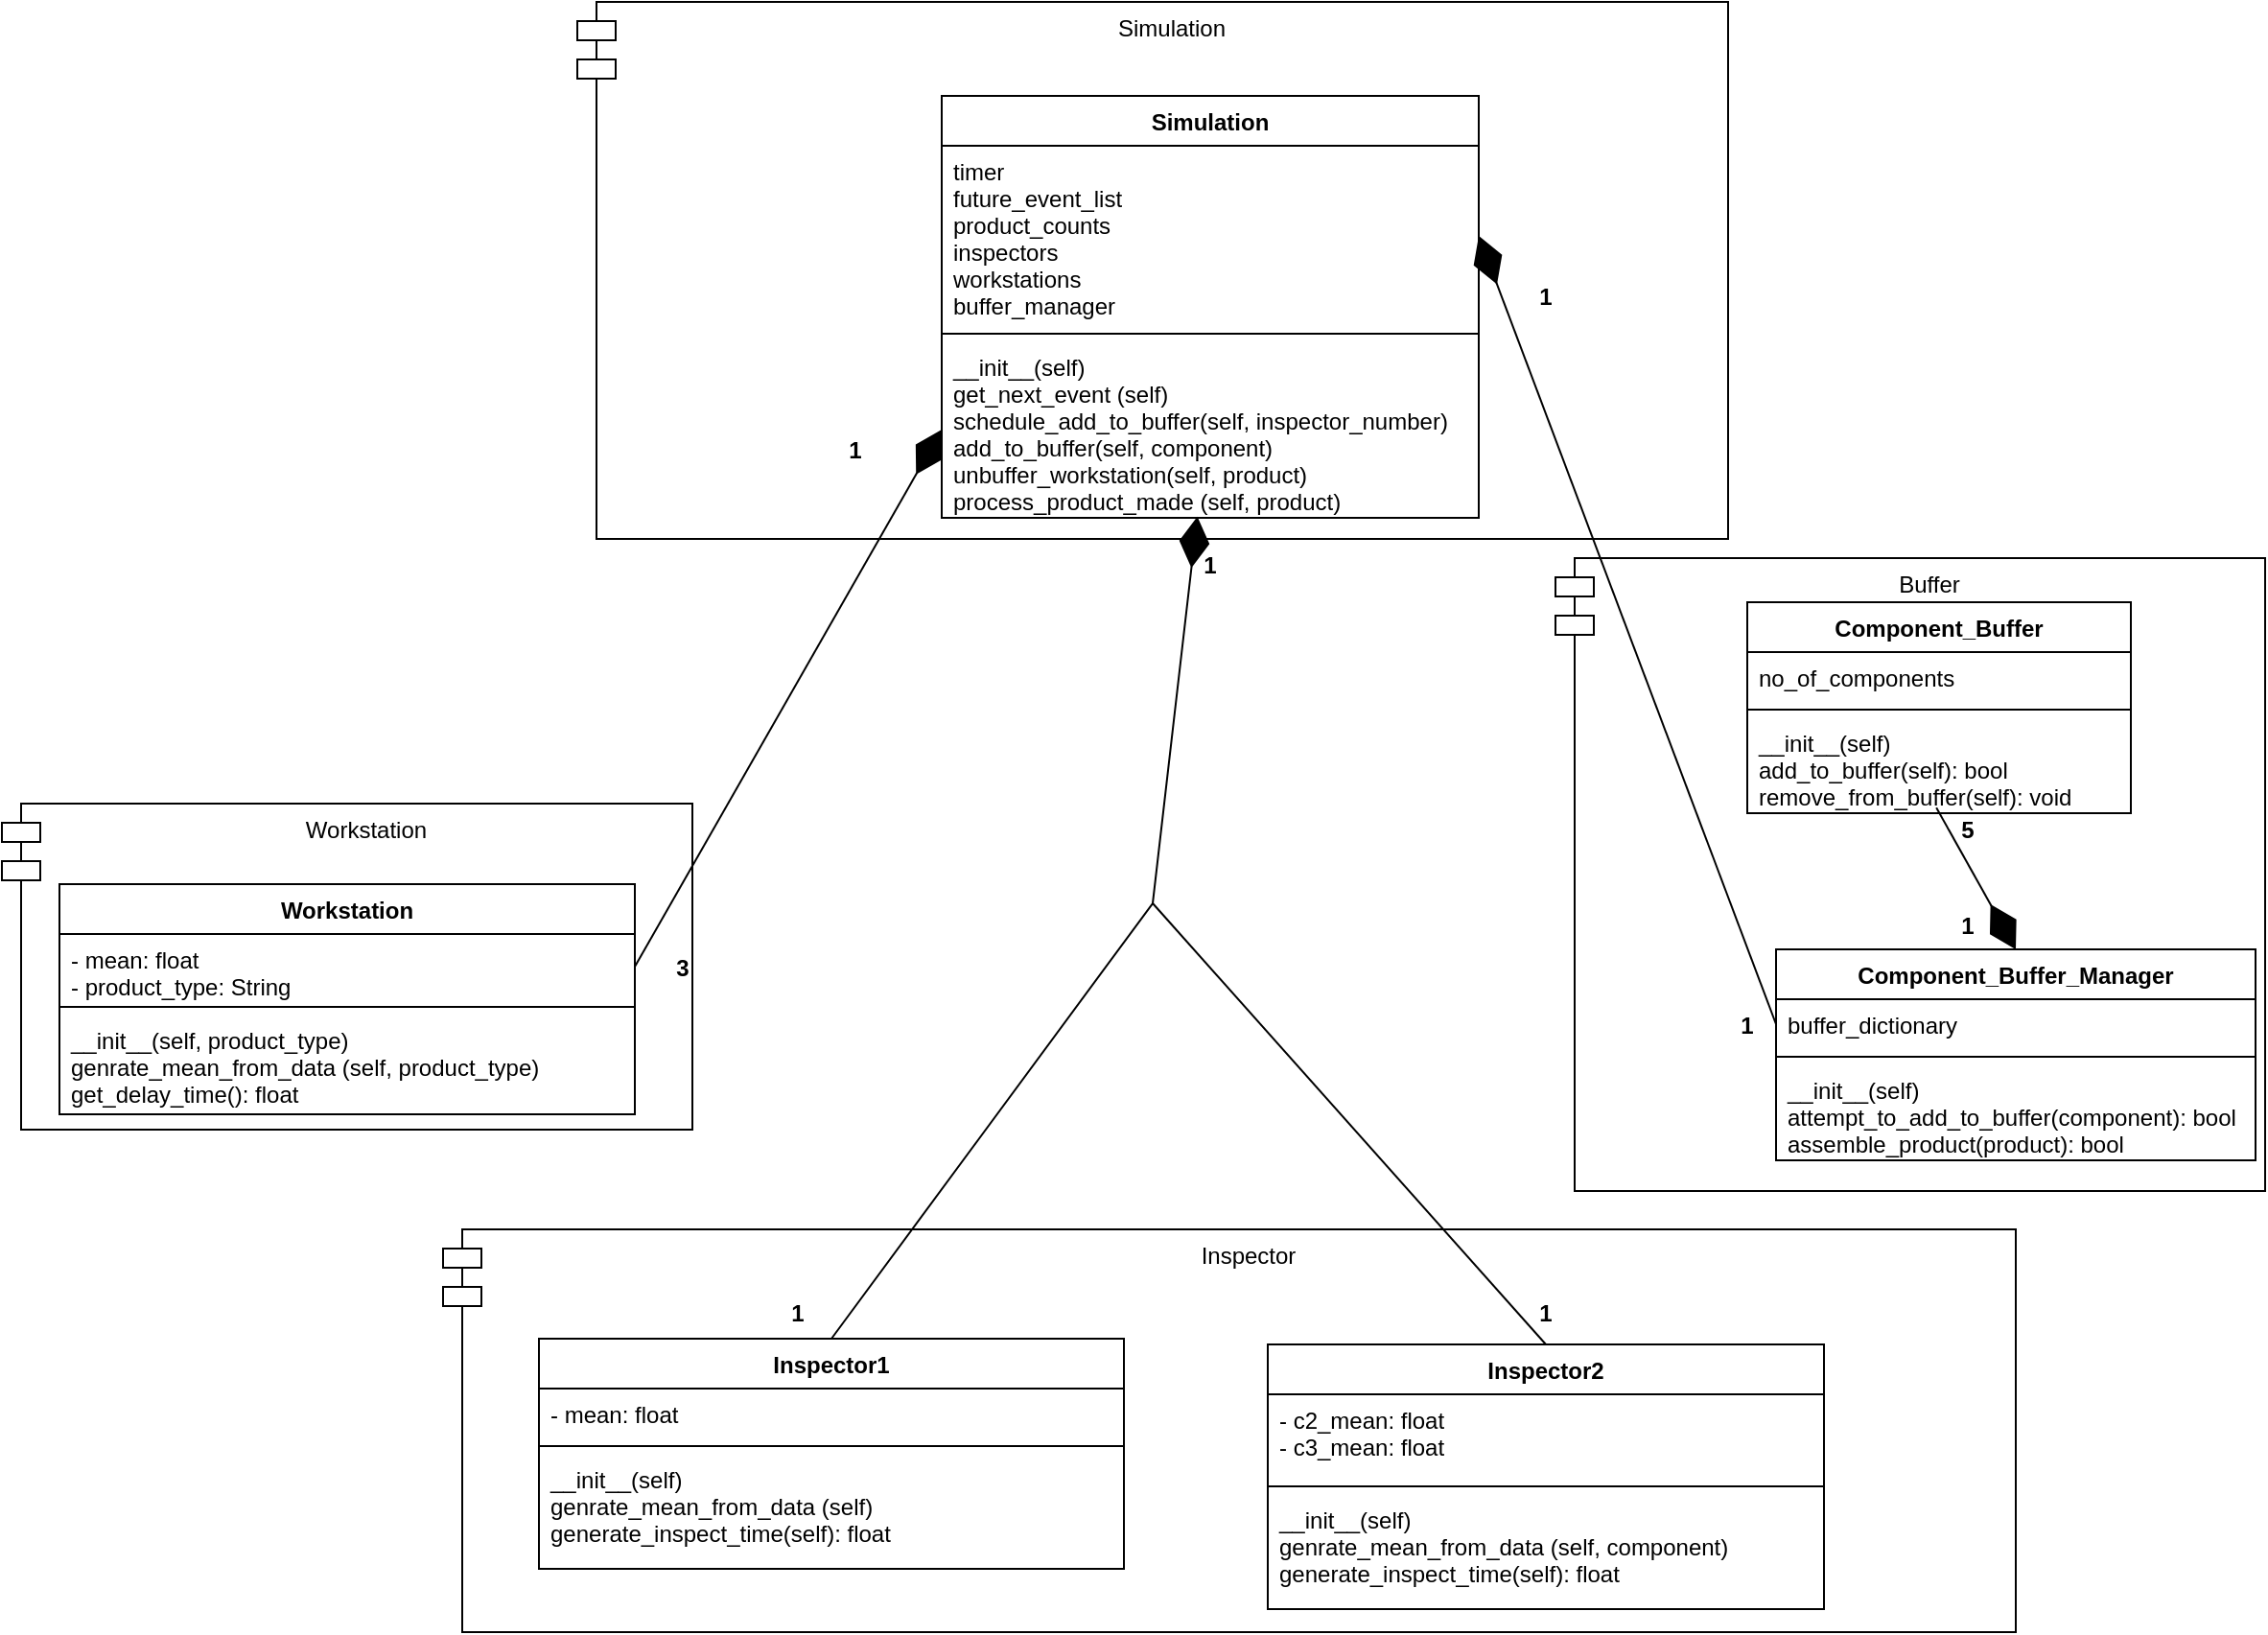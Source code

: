 <mxfile version="20.8.14" type="device"><diagram name="Page-1" id="fnOQ1kkz6u-DJbqT1a7f"><mxGraphModel dx="689" dy="2062" grid="1" gridSize="10" guides="1" tooltips="1" connect="1" arrows="1" fold="1" page="1" pageScale="1" pageWidth="850" pageHeight="1100" math="0" shadow="0"><root><mxCell id="0"/><mxCell id="1" parent="0"/><mxCell id="ipIYHcTkieiq6wYsN4TY-1" value="Inspector" style="shape=module;align=left;spacingLeft=20;align=center;verticalAlign=top;" parent="1" vertex="1"><mxGeometry x="280" y="310" width="820" height="210" as="geometry"/></mxCell><mxCell id="ipIYHcTkieiq6wYsN4TY-2" value="Simulation" style="shape=module;align=left;spacingLeft=20;align=center;verticalAlign=top;" parent="1" vertex="1"><mxGeometry x="350" y="-330" width="600" height="280" as="geometry"/></mxCell><mxCell id="ipIYHcTkieiq6wYsN4TY-3" value="Workstation" style="shape=module;align=left;spacingLeft=20;align=center;verticalAlign=top;" parent="1" vertex="1"><mxGeometry x="50" y="88" width="360" height="170" as="geometry"/></mxCell><mxCell id="ipIYHcTkieiq6wYsN4TY-4" value="Buffer" style="shape=module;align=left;spacingLeft=20;align=center;verticalAlign=top;" parent="1" vertex="1"><mxGeometry x="860" y="-40" width="370" height="330" as="geometry"/></mxCell><mxCell id="R-3t3rbkKgDPfzXXofke-1" value="Inspector1" style="swimlane;fontStyle=1;align=center;verticalAlign=top;childLayout=stackLayout;horizontal=1;startSize=26;horizontalStack=0;resizeParent=1;resizeParentMax=0;resizeLast=0;collapsible=1;marginBottom=0;" vertex="1" parent="1"><mxGeometry x="330" y="367" width="305" height="120" as="geometry"/></mxCell><mxCell id="R-3t3rbkKgDPfzXXofke-2" value="- mean: float" style="text;strokeColor=none;fillColor=none;align=left;verticalAlign=top;spacingLeft=4;spacingRight=4;overflow=hidden;rotatable=0;points=[[0,0.5],[1,0.5]];portConstraint=eastwest;" vertex="1" parent="R-3t3rbkKgDPfzXXofke-1"><mxGeometry y="26" width="305" height="26" as="geometry"/></mxCell><mxCell id="R-3t3rbkKgDPfzXXofke-3" value="" style="line;strokeWidth=1;fillColor=none;align=left;verticalAlign=middle;spacingTop=-1;spacingLeft=3;spacingRight=3;rotatable=0;labelPosition=right;points=[];portConstraint=eastwest;strokeColor=inherit;" vertex="1" parent="R-3t3rbkKgDPfzXXofke-1"><mxGeometry y="52" width="305" height="8" as="geometry"/></mxCell><mxCell id="R-3t3rbkKgDPfzXXofke-4" value="__init__(self)&#10;genrate_mean_from_data (self)&#10;generate_inspect_time(self): float" style="text;strokeColor=none;fillColor=none;align=left;verticalAlign=top;spacingLeft=4;spacingRight=4;overflow=hidden;rotatable=0;points=[[0,0.5],[1,0.5]];portConstraint=eastwest;" vertex="1" parent="R-3t3rbkKgDPfzXXofke-1"><mxGeometry y="60" width="305" height="60" as="geometry"/></mxCell><mxCell id="R-3t3rbkKgDPfzXXofke-5" value="Inspector2" style="swimlane;fontStyle=1;align=center;verticalAlign=top;childLayout=stackLayout;horizontal=1;startSize=26;horizontalStack=0;resizeParent=1;resizeParentMax=0;resizeLast=0;collapsible=1;marginBottom=0;" vertex="1" parent="1"><mxGeometry x="710" y="370" width="290" height="138" as="geometry"/></mxCell><mxCell id="R-3t3rbkKgDPfzXXofke-6" value="- c2_mean: float&#10;- c3_mean: float" style="text;strokeColor=none;fillColor=none;align=left;verticalAlign=top;spacingLeft=4;spacingRight=4;overflow=hidden;rotatable=0;points=[[0,0.5],[1,0.5]];portConstraint=eastwest;" vertex="1" parent="R-3t3rbkKgDPfzXXofke-5"><mxGeometry y="26" width="290" height="44" as="geometry"/></mxCell><mxCell id="R-3t3rbkKgDPfzXXofke-7" value="" style="line;strokeWidth=1;fillColor=none;align=left;verticalAlign=middle;spacingTop=-1;spacingLeft=3;spacingRight=3;rotatable=0;labelPosition=right;points=[];portConstraint=eastwest;strokeColor=inherit;" vertex="1" parent="R-3t3rbkKgDPfzXXofke-5"><mxGeometry y="70" width="290" height="8" as="geometry"/></mxCell><mxCell id="R-3t3rbkKgDPfzXXofke-8" value="__init__(self)&#10;genrate_mean_from_data (self, component)&#10;generate_inspect_time(self): float" style="text;strokeColor=none;fillColor=none;align=left;verticalAlign=top;spacingLeft=4;spacingRight=4;overflow=hidden;rotatable=0;points=[[0,0.5],[1,0.5]];portConstraint=eastwest;" vertex="1" parent="R-3t3rbkKgDPfzXXofke-5"><mxGeometry y="78" width="290" height="60" as="geometry"/></mxCell><mxCell id="R-3t3rbkKgDPfzXXofke-9" value="Workstation" style="swimlane;fontStyle=1;align=center;verticalAlign=top;childLayout=stackLayout;horizontal=1;startSize=26;horizontalStack=0;resizeParent=1;resizeParentMax=0;resizeLast=0;collapsible=1;marginBottom=0;" vertex="1" parent="1"><mxGeometry x="80" y="130" width="300" height="120" as="geometry"/></mxCell><mxCell id="R-3t3rbkKgDPfzXXofke-10" value="- mean: float&#10;- product_type: String" style="text;strokeColor=none;fillColor=none;align=left;verticalAlign=top;spacingLeft=4;spacingRight=4;overflow=hidden;rotatable=0;points=[[0,0.5],[1,0.5]];portConstraint=eastwest;" vertex="1" parent="R-3t3rbkKgDPfzXXofke-9"><mxGeometry y="26" width="300" height="34" as="geometry"/></mxCell><mxCell id="R-3t3rbkKgDPfzXXofke-11" value="" style="line;strokeWidth=1;fillColor=none;align=left;verticalAlign=middle;spacingTop=-1;spacingLeft=3;spacingRight=3;rotatable=0;labelPosition=right;points=[];portConstraint=eastwest;strokeColor=inherit;" vertex="1" parent="R-3t3rbkKgDPfzXXofke-9"><mxGeometry y="60" width="300" height="8" as="geometry"/></mxCell><mxCell id="R-3t3rbkKgDPfzXXofke-12" value="__init__(self, product_type)&#10;genrate_mean_from_data (self, product_type)&#10;get_delay_time(): float" style="text;strokeColor=none;fillColor=none;align=left;verticalAlign=top;spacingLeft=4;spacingRight=4;overflow=hidden;rotatable=0;points=[[0,0.5],[1,0.5]];portConstraint=eastwest;" vertex="1" parent="R-3t3rbkKgDPfzXXofke-9"><mxGeometry y="68" width="300" height="52" as="geometry"/></mxCell><mxCell id="R-3t3rbkKgDPfzXXofke-13" value="Component_Buffer_Manager" style="swimlane;fontStyle=1;align=center;verticalAlign=top;childLayout=stackLayout;horizontal=1;startSize=26;horizontalStack=0;resizeParent=1;resizeParentMax=0;resizeLast=0;collapsible=1;marginBottom=0;" vertex="1" parent="1"><mxGeometry x="975" y="164" width="250" height="110" as="geometry"/></mxCell><mxCell id="R-3t3rbkKgDPfzXXofke-14" value="buffer_dictionary" style="text;strokeColor=none;fillColor=none;align=left;verticalAlign=top;spacingLeft=4;spacingRight=4;overflow=hidden;rotatable=0;points=[[0,0.5],[1,0.5]];portConstraint=eastwest;" vertex="1" parent="R-3t3rbkKgDPfzXXofke-13"><mxGeometry y="26" width="250" height="26" as="geometry"/></mxCell><mxCell id="R-3t3rbkKgDPfzXXofke-15" value="" style="line;strokeWidth=1;fillColor=none;align=left;verticalAlign=middle;spacingTop=-1;spacingLeft=3;spacingRight=3;rotatable=0;labelPosition=right;points=[];portConstraint=eastwest;strokeColor=inherit;" vertex="1" parent="R-3t3rbkKgDPfzXXofke-13"><mxGeometry y="52" width="250" height="8" as="geometry"/></mxCell><mxCell id="R-3t3rbkKgDPfzXXofke-16" value="__init__(self)&#10;attempt_to_add_to_buffer(component): bool&#10;assemble_product(product): bool" style="text;strokeColor=none;fillColor=none;align=left;verticalAlign=top;spacingLeft=4;spacingRight=4;overflow=hidden;rotatable=0;points=[[0,0.5],[1,0.5]];portConstraint=eastwest;" vertex="1" parent="R-3t3rbkKgDPfzXXofke-13"><mxGeometry y="60" width="250" height="50" as="geometry"/></mxCell><mxCell id="R-3t3rbkKgDPfzXXofke-17" value="Component_Buffer" style="swimlane;fontStyle=1;align=center;verticalAlign=top;childLayout=stackLayout;horizontal=1;startSize=26;horizontalStack=0;resizeParent=1;resizeParentMax=0;resizeLast=0;collapsible=1;marginBottom=0;" vertex="1" parent="1"><mxGeometry x="960" y="-17" width="200" height="110" as="geometry"/></mxCell><mxCell id="R-3t3rbkKgDPfzXXofke-18" value="no_of_components" style="text;strokeColor=none;fillColor=none;align=left;verticalAlign=top;spacingLeft=4;spacingRight=4;overflow=hidden;rotatable=0;points=[[0,0.5],[1,0.5]];portConstraint=eastwest;" vertex="1" parent="R-3t3rbkKgDPfzXXofke-17"><mxGeometry y="26" width="200" height="26" as="geometry"/></mxCell><mxCell id="R-3t3rbkKgDPfzXXofke-19" value="" style="line;strokeWidth=1;fillColor=none;align=left;verticalAlign=middle;spacingTop=-1;spacingLeft=3;spacingRight=3;rotatable=0;labelPosition=right;points=[];portConstraint=eastwest;strokeColor=inherit;" vertex="1" parent="R-3t3rbkKgDPfzXXofke-17"><mxGeometry y="52" width="200" height="8" as="geometry"/></mxCell><mxCell id="R-3t3rbkKgDPfzXXofke-20" value="__init__(self)&#10;add_to_buffer(self): bool&#10;remove_from_buffer(self): void" style="text;strokeColor=none;fillColor=none;align=left;verticalAlign=top;spacingLeft=4;spacingRight=4;overflow=hidden;rotatable=0;points=[[0,0.5],[1,0.5]];portConstraint=eastwest;" vertex="1" parent="R-3t3rbkKgDPfzXXofke-17"><mxGeometry y="60" width="200" height="50" as="geometry"/></mxCell><mxCell id="R-3t3rbkKgDPfzXXofke-22" value="Simulation" style="swimlane;fontStyle=1;align=center;verticalAlign=top;childLayout=stackLayout;horizontal=1;startSize=26;horizontalStack=0;resizeParent=1;resizeParentMax=0;resizeLast=0;collapsible=1;marginBottom=0;" vertex="1" parent="1"><mxGeometry x="540" y="-281" width="280" height="220" as="geometry"/></mxCell><mxCell id="R-3t3rbkKgDPfzXXofke-23" value="timer&#10;future_event_list&#10;product_counts&#10;inspectors&#10;workstations&#10;buffer_manager" style="text;strokeColor=none;fillColor=none;align=left;verticalAlign=top;spacingLeft=4;spacingRight=4;overflow=hidden;rotatable=0;points=[[0,0.5],[1,0.5]];portConstraint=eastwest;" vertex="1" parent="R-3t3rbkKgDPfzXXofke-22"><mxGeometry y="26" width="280" height="94" as="geometry"/></mxCell><mxCell id="R-3t3rbkKgDPfzXXofke-24" value="" style="line;strokeWidth=1;fillColor=none;align=left;verticalAlign=middle;spacingTop=-1;spacingLeft=3;spacingRight=3;rotatable=0;labelPosition=right;points=[];portConstraint=eastwest;strokeColor=inherit;" vertex="1" parent="R-3t3rbkKgDPfzXXofke-22"><mxGeometry y="120" width="280" height="8" as="geometry"/></mxCell><mxCell id="R-3t3rbkKgDPfzXXofke-25" value="__init__(self)&#10;get_next_event (self)&#10;schedule_add_to_buffer(self, inspector_number)&#10;add_to_buffer(self, component)&#10;unbuffer_workstation(self, product)&#10;process_product_made (self, product)" style="text;strokeColor=none;fillColor=none;align=left;verticalAlign=top;spacingLeft=4;spacingRight=4;overflow=hidden;rotatable=0;points=[[0,0.5],[1,0.5]];portConstraint=eastwest;" vertex="1" parent="R-3t3rbkKgDPfzXXofke-22"><mxGeometry y="128" width="280" height="92" as="geometry"/></mxCell><mxCell id="R-3t3rbkKgDPfzXXofke-28" value="" style="endArrow=diamondThin;endFill=1;endSize=24;html=1;rounded=0;exitX=0.5;exitY=0;exitDx=0;exitDy=0;entryX=0.476;entryY=0.993;entryDx=0;entryDy=0;entryPerimeter=0;" edge="1" parent="1" source="R-3t3rbkKgDPfzXXofke-1" target="R-3t3rbkKgDPfzXXofke-25"><mxGeometry width="160" relative="1" as="geometry"><mxPoint x="670" y="120" as="sourcePoint"/><mxPoint x="650" y="30" as="targetPoint"/><Array as="points"><mxPoint x="650" y="140"/></Array></mxGeometry></mxCell><mxCell id="R-3t3rbkKgDPfzXXofke-31" value="" style="endArrow=none;html=1;rounded=0;exitX=0.5;exitY=0;exitDx=0;exitDy=0;" edge="1" parent="1" source="R-3t3rbkKgDPfzXXofke-5"><mxGeometry width="50" height="50" relative="1" as="geometry"><mxPoint x="720" y="140" as="sourcePoint"/><mxPoint x="650" y="140" as="targetPoint"/></mxGeometry></mxCell><mxCell id="R-3t3rbkKgDPfzXXofke-32" value="" style="endArrow=diamondThin;endFill=1;endSize=24;html=1;rounded=0;entryX=1;entryY=0.5;entryDx=0;entryDy=0;exitX=0;exitY=0.5;exitDx=0;exitDy=0;" edge="1" parent="1" source="R-3t3rbkKgDPfzXXofke-14" target="R-3t3rbkKgDPfzXXofke-23"><mxGeometry width="160" relative="1" as="geometry"><mxPoint x="670" y="120" as="sourcePoint"/><mxPoint x="830" y="120" as="targetPoint"/></mxGeometry></mxCell><mxCell id="R-3t3rbkKgDPfzXXofke-33" value="" style="endArrow=diamondThin;endFill=1;endSize=24;html=1;rounded=0;entryX=0;entryY=0.5;entryDx=0;entryDy=0;exitX=1;exitY=0.5;exitDx=0;exitDy=0;" edge="1" parent="1" source="R-3t3rbkKgDPfzXXofke-10" target="R-3t3rbkKgDPfzXXofke-25"><mxGeometry width="160" relative="1" as="geometry"><mxPoint x="670" y="120" as="sourcePoint"/><mxPoint x="830" y="120" as="targetPoint"/></mxGeometry></mxCell><mxCell id="R-3t3rbkKgDPfzXXofke-34" value="3" style="text;align=center;fontStyle=1;verticalAlign=middle;spacingLeft=3;spacingRight=3;strokeColor=none;rotatable=0;points=[[0,0.5],[1,0.5]];portConstraint=eastwest;" vertex="1" parent="1"><mxGeometry x="390" y="160" width="30" height="26" as="geometry"/></mxCell><mxCell id="R-3t3rbkKgDPfzXXofke-36" value="1" style="text;align=center;fontStyle=1;verticalAlign=middle;spacingLeft=3;spacingRight=3;strokeColor=none;rotatable=0;points=[[0,0.5],[1,0.5]];portConstraint=eastwest;" vertex="1" parent="1"><mxGeometry x="480" y="-110" width="30" height="26" as="geometry"/></mxCell><mxCell id="R-3t3rbkKgDPfzXXofke-37" value="1" style="text;align=center;fontStyle=1;verticalAlign=middle;spacingLeft=3;spacingRight=3;strokeColor=none;rotatable=0;points=[[0,0.5],[1,0.5]];portConstraint=eastwest;" vertex="1" parent="1"><mxGeometry x="665" y="-50" width="30" height="26" as="geometry"/></mxCell><mxCell id="R-3t3rbkKgDPfzXXofke-38" value="1" style="text;align=center;fontStyle=1;verticalAlign=middle;spacingLeft=3;spacingRight=3;strokeColor=none;rotatable=0;points=[[0,0.5],[1,0.5]];portConstraint=eastwest;" vertex="1" parent="1"><mxGeometry x="840" y="-190" width="30" height="26" as="geometry"/></mxCell><mxCell id="R-3t3rbkKgDPfzXXofke-40" value="1" style="text;align=center;fontStyle=1;verticalAlign=middle;spacingLeft=3;spacingRight=3;strokeColor=none;rotatable=0;points=[[0,0.5],[1,0.5]];portConstraint=eastwest;" vertex="1" parent="1"><mxGeometry x="945" y="190" width="30" height="26" as="geometry"/></mxCell><mxCell id="R-3t3rbkKgDPfzXXofke-42" value="1" style="text;align=center;fontStyle=1;verticalAlign=middle;spacingLeft=3;spacingRight=3;strokeColor=none;rotatable=0;points=[[0,0.5],[1,0.5]];portConstraint=eastwest;" vertex="1" parent="1"><mxGeometry x="450" y="340" width="30" height="26" as="geometry"/></mxCell><mxCell id="R-3t3rbkKgDPfzXXofke-43" value="1" style="text;align=center;fontStyle=1;verticalAlign=middle;spacingLeft=3;spacingRight=3;strokeColor=none;rotatable=0;points=[[0,0.5],[1,0.5]];portConstraint=eastwest;" vertex="1" parent="1"><mxGeometry x="840" y="340" width="30" height="26" as="geometry"/></mxCell><mxCell id="R-3t3rbkKgDPfzXXofke-45" value="" style="endArrow=diamondThin;endFill=1;endSize=24;html=1;rounded=0;entryX=0.5;entryY=0;entryDx=0;entryDy=0;exitX=0.493;exitY=0.943;exitDx=0;exitDy=0;exitPerimeter=0;" edge="1" parent="1" source="R-3t3rbkKgDPfzXXofke-20" target="R-3t3rbkKgDPfzXXofke-13"><mxGeometry width="160" relative="1" as="geometry"><mxPoint x="670" y="120" as="sourcePoint"/><mxPoint x="830" y="120" as="targetPoint"/></mxGeometry></mxCell><mxCell id="R-3t3rbkKgDPfzXXofke-46" value="1" style="text;align=center;fontStyle=1;verticalAlign=middle;spacingLeft=3;spacingRight=3;strokeColor=none;rotatable=0;points=[[0,0.5],[1,0.5]];portConstraint=eastwest;" vertex="1" parent="1"><mxGeometry x="1060" y="138" width="30" height="26" as="geometry"/></mxCell><mxCell id="R-3t3rbkKgDPfzXXofke-47" value="5" style="text;align=center;fontStyle=1;verticalAlign=middle;spacingLeft=3;spacingRight=3;strokeColor=none;rotatable=0;points=[[0,0.5],[1,0.5]];portConstraint=eastwest;" vertex="1" parent="1"><mxGeometry x="1060" y="88" width="30" height="26" as="geometry"/></mxCell></root></mxGraphModel></diagram></mxfile>